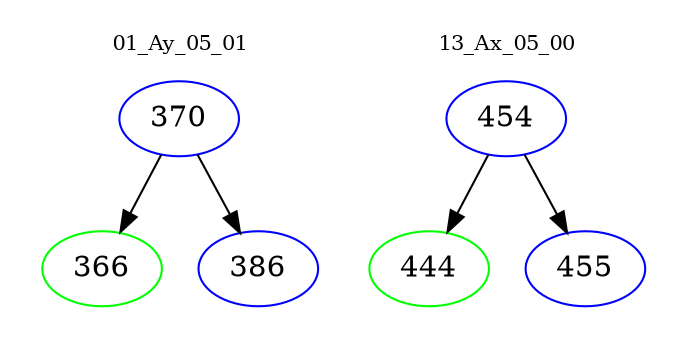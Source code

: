 digraph{
subgraph cluster_0 {
color = white
label = "01_Ay_05_01";
fontsize=10;
T0_370 [label="370", color="blue"]
T0_370 -> T0_366 [color="black"]
T0_366 [label="366", color="green"]
T0_370 -> T0_386 [color="black"]
T0_386 [label="386", color="blue"]
}
subgraph cluster_1 {
color = white
label = "13_Ax_05_00";
fontsize=10;
T1_454 [label="454", color="blue"]
T1_454 -> T1_444 [color="black"]
T1_444 [label="444", color="green"]
T1_454 -> T1_455 [color="black"]
T1_455 [label="455", color="blue"]
}
}
